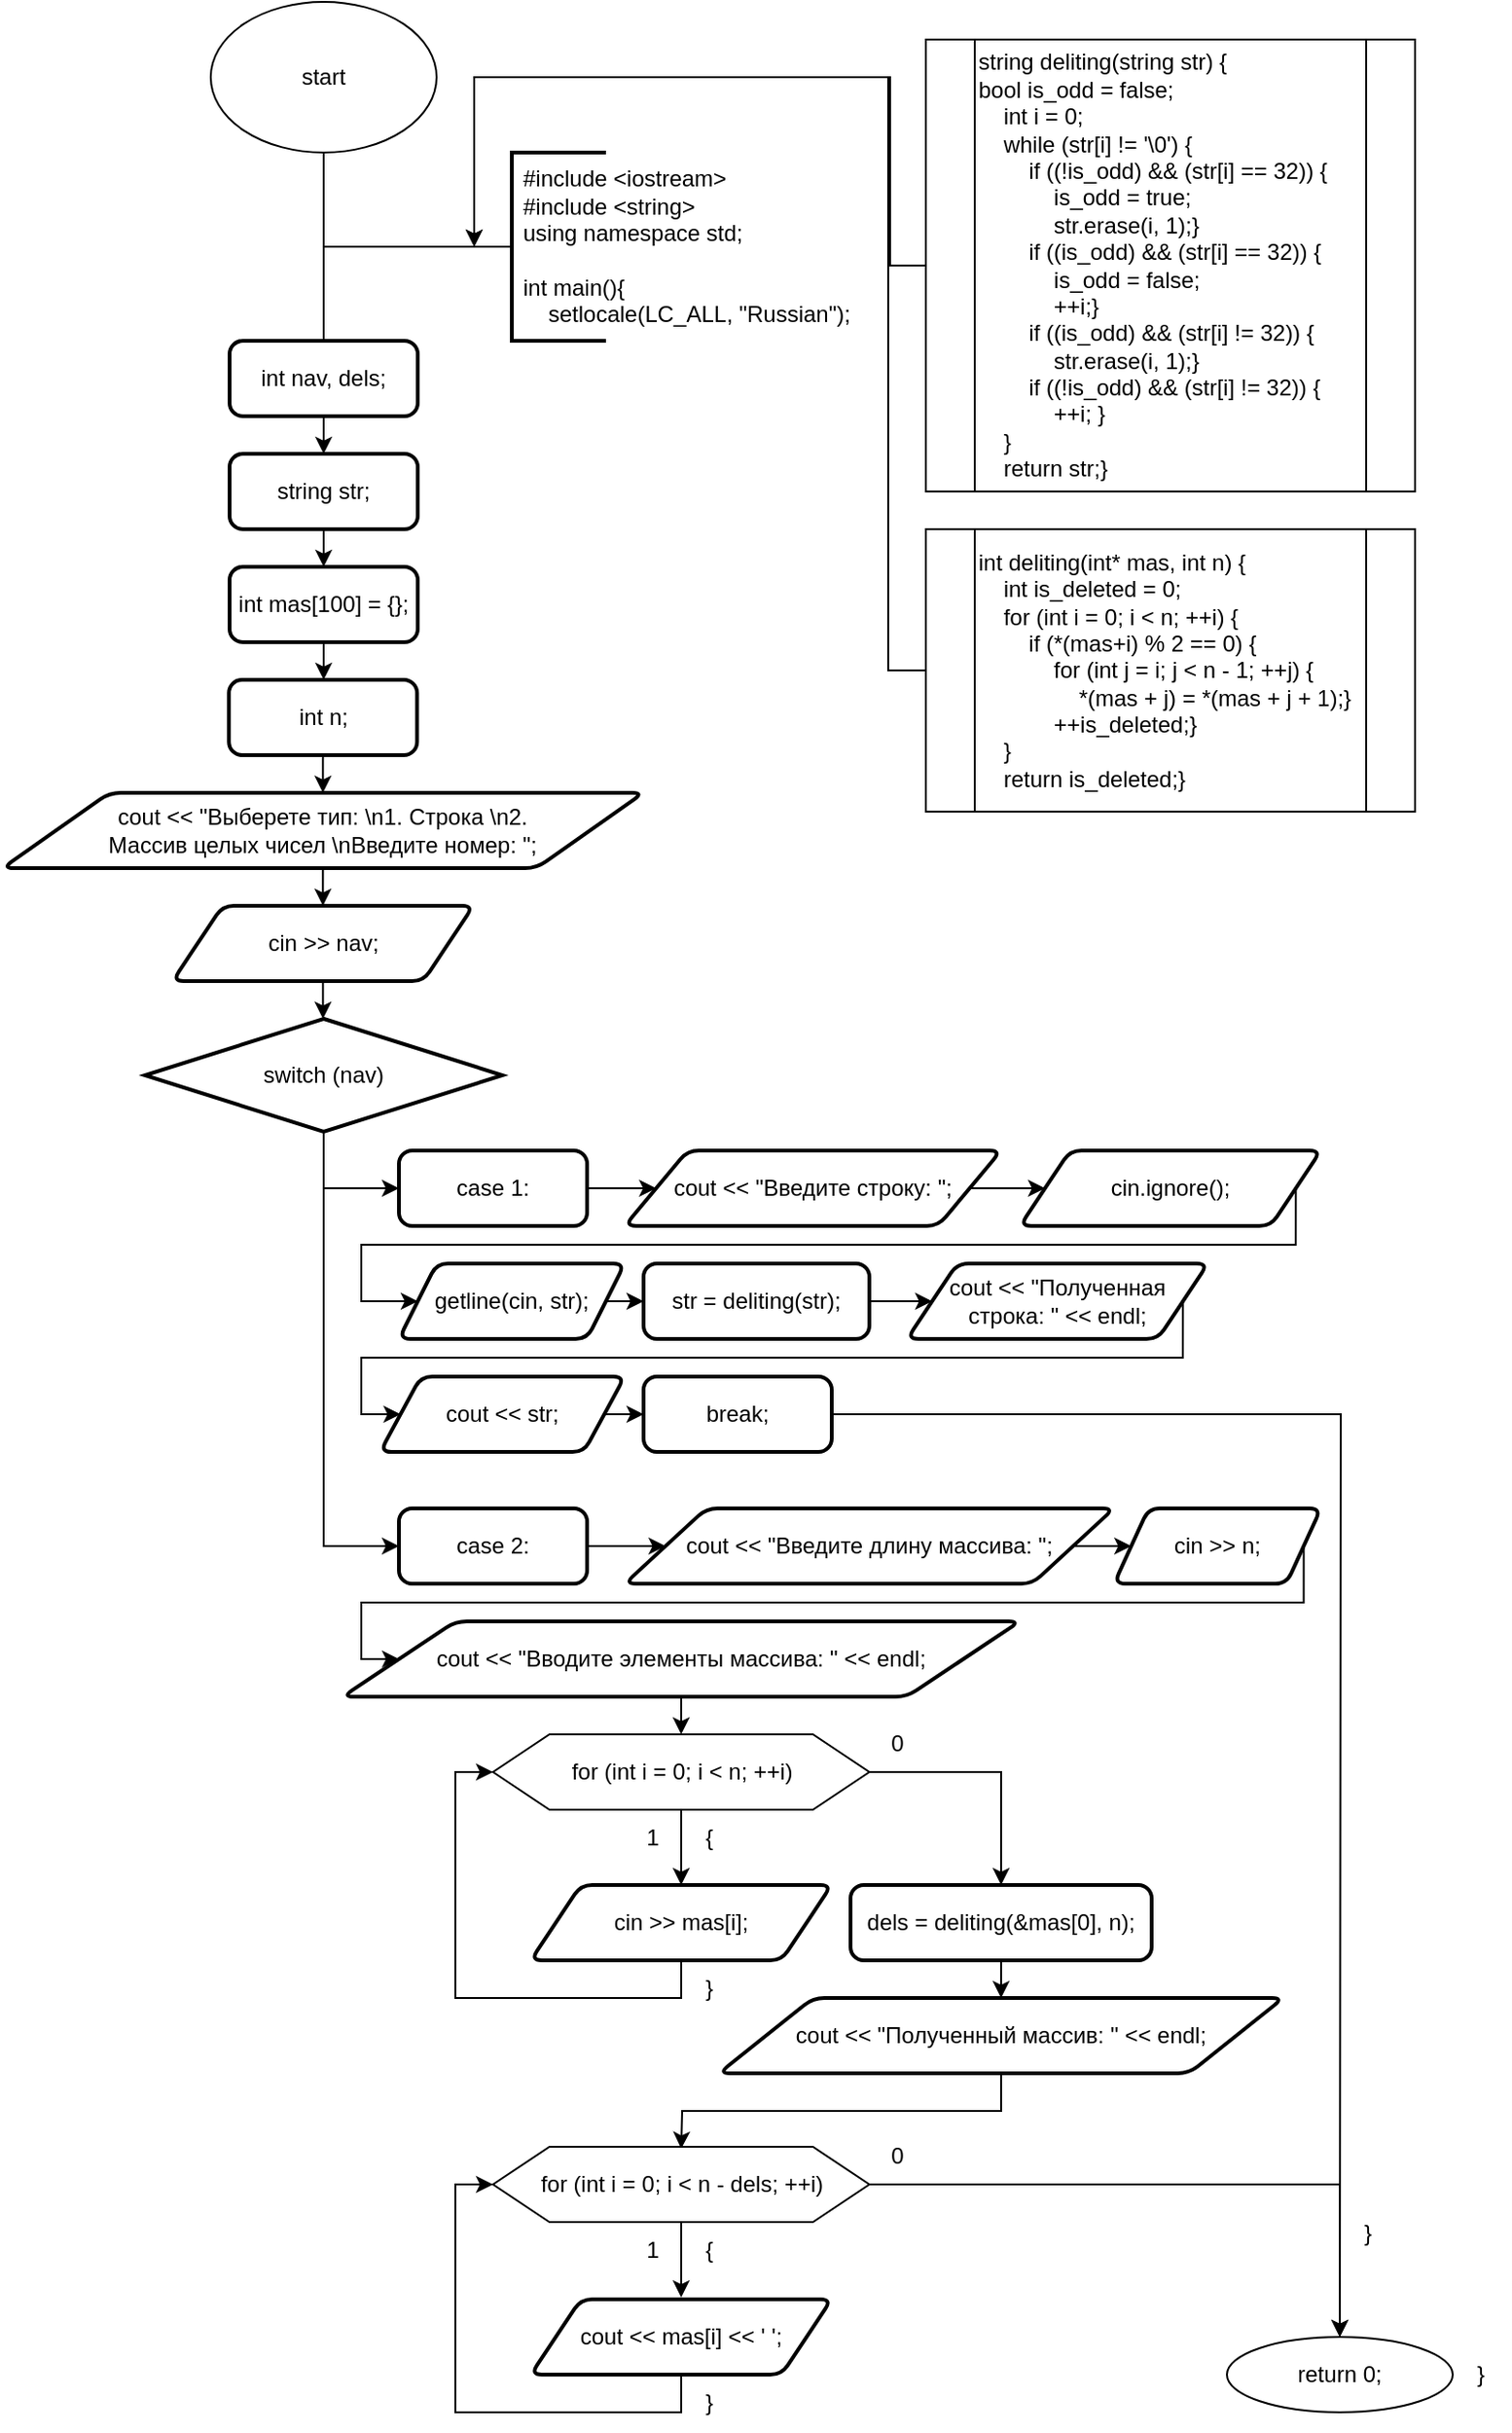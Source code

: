 <mxfile version="23.1.5" type="device">
  <diagram name="Страница — 1" id="JHmb0CTqWW7MlniGZOb9">
    <mxGraphModel dx="2034" dy="2366" grid="1" gridSize="10" guides="1" tooltips="1" connect="1" arrows="1" fold="1" page="1" pageScale="1" pageWidth="827" pageHeight="1169" math="0" shadow="0">
      <root>
        <mxCell id="0" />
        <mxCell id="1" parent="0" />
        <mxCell id="107UOuusVjt-KoP_TWyr-1" value="start" style="ellipse;whiteSpace=wrap;html=1;" vertex="1" parent="1">
          <mxGeometry x="220" y="40" width="120" height="80" as="geometry" />
        </mxCell>
        <mxCell id="107UOuusVjt-KoP_TWyr-2" value="" style="endArrow=classic;html=1;rounded=0;labelBackgroundColor=default;strokeColor=default;align=center;verticalAlign=middle;fontFamily=Helvetica;fontSize=11;fontColor=default;shape=connector;edgeStyle=orthogonalEdgeStyle;exitX=0.5;exitY=1;exitDx=0;exitDy=0;" edge="1" source="107UOuusVjt-KoP_TWyr-1" parent="1">
          <mxGeometry width="50" height="50" relative="1" as="geometry">
            <mxPoint x="330.29" y="210" as="sourcePoint" />
            <mxPoint x="280" y="240" as="targetPoint" />
          </mxGeometry>
        </mxCell>
        <mxCell id="107UOuusVjt-KoP_TWyr-3" style="edgeStyle=orthogonalEdgeStyle;rounded=0;orthogonalLoop=1;jettySize=auto;html=1;exitX=0;exitY=0.5;exitDx=0;exitDy=0;exitPerimeter=0;endArrow=none;endFill=0;strokeWidth=1;" edge="1" source="107UOuusVjt-KoP_TWyr-4" parent="1">
          <mxGeometry relative="1" as="geometry">
            <mxPoint x="280" y="170" as="targetPoint" />
            <mxPoint x="340" y="170" as="sourcePoint" />
          </mxGeometry>
        </mxCell>
        <mxCell id="107UOuusVjt-KoP_TWyr-4" value="" style="strokeWidth=2;html=1;shape=mxgraph.flowchart.annotation_1;align=left;pointerEvents=1;" vertex="1" parent="1">
          <mxGeometry x="380" y="120" width="50" height="100" as="geometry" />
        </mxCell>
        <mxCell id="107UOuusVjt-KoP_TWyr-5" value="&lt;div&gt;#include &amp;lt;iostream&amp;gt;&lt;/div&gt;&lt;div&gt;#include &amp;lt;string&amp;gt;&lt;/div&gt;using namespace std;&lt;br&gt;&lt;br&gt;int main(){&lt;br&gt;&lt;span style=&quot;&quot;&gt;&lt;span style=&quot;white-space: pre;&quot;&gt;&amp;nbsp;&amp;nbsp;&amp;nbsp;&amp;nbsp;&lt;/span&gt;&lt;/span&gt;setlocale(LC_ALL, &quot;Russian&quot;);" style="text;strokeColor=none;fillColor=none;align=left;verticalAlign=middle;spacingLeft=4;spacingRight=4;overflow=hidden;points=[[0,0.5],[1,0.5]];portConstraint=eastwest;rotatable=0;whiteSpace=wrap;html=1;" vertex="1" parent="1">
          <mxGeometry x="380" y="120" width="220" height="100" as="geometry" />
        </mxCell>
        <mxCell id="107UOuusVjt-KoP_TWyr-7" style="edgeStyle=orthogonalEdgeStyle;rounded=0;orthogonalLoop=1;jettySize=auto;html=1;exitX=0.5;exitY=1;exitDx=0;exitDy=0;" edge="1" parent="1" source="107UOuusVjt-KoP_TWyr-6" target="107UOuusVjt-KoP_TWyr-8">
          <mxGeometry relative="1" as="geometry">
            <mxPoint x="280" y="310" as="targetPoint" />
          </mxGeometry>
        </mxCell>
        <mxCell id="107UOuusVjt-KoP_TWyr-6" value="int nav, dels;" style="rounded=1;whiteSpace=wrap;html=1;absoluteArcSize=1;arcSize=14;strokeWidth=2;" vertex="1" parent="1">
          <mxGeometry x="230" y="220" width="100" height="40" as="geometry" />
        </mxCell>
        <mxCell id="107UOuusVjt-KoP_TWyr-9" style="edgeStyle=orthogonalEdgeStyle;rounded=0;orthogonalLoop=1;jettySize=auto;html=1;exitX=0.5;exitY=1;exitDx=0;exitDy=0;" edge="1" parent="1" source="107UOuusVjt-KoP_TWyr-8" target="107UOuusVjt-KoP_TWyr-10">
          <mxGeometry relative="1" as="geometry">
            <mxPoint x="280" y="380" as="targetPoint" />
          </mxGeometry>
        </mxCell>
        <mxCell id="107UOuusVjt-KoP_TWyr-8" value="string str;" style="rounded=1;whiteSpace=wrap;html=1;absoluteArcSize=1;arcSize=14;strokeWidth=2;" vertex="1" parent="1">
          <mxGeometry x="230" y="280" width="100" height="40" as="geometry" />
        </mxCell>
        <mxCell id="107UOuusVjt-KoP_TWyr-11" style="edgeStyle=orthogonalEdgeStyle;rounded=0;orthogonalLoop=1;jettySize=auto;html=1;exitX=0.5;exitY=1;exitDx=0;exitDy=0;" edge="1" parent="1" source="107UOuusVjt-KoP_TWyr-10" target="107UOuusVjt-KoP_TWyr-12">
          <mxGeometry relative="1" as="geometry">
            <mxPoint x="279.647" y="420.0" as="targetPoint" />
          </mxGeometry>
        </mxCell>
        <mxCell id="107UOuusVjt-KoP_TWyr-10" value="int mas[100] = {};" style="rounded=1;whiteSpace=wrap;html=1;absoluteArcSize=1;arcSize=14;strokeWidth=2;" vertex="1" parent="1">
          <mxGeometry x="230" y="340" width="100" height="40" as="geometry" />
        </mxCell>
        <mxCell id="107UOuusVjt-KoP_TWyr-13" style="edgeStyle=orthogonalEdgeStyle;rounded=0;orthogonalLoop=1;jettySize=auto;html=1;exitX=0.5;exitY=1;exitDx=0;exitDy=0;" edge="1" parent="1" source="107UOuusVjt-KoP_TWyr-12" target="107UOuusVjt-KoP_TWyr-14">
          <mxGeometry relative="1" as="geometry">
            <mxPoint x="279.647" y="480.0" as="targetPoint" />
          </mxGeometry>
        </mxCell>
        <mxCell id="107UOuusVjt-KoP_TWyr-12" value="int n;" style="rounded=1;whiteSpace=wrap;html=1;absoluteArcSize=1;arcSize=14;strokeWidth=2;" vertex="1" parent="1">
          <mxGeometry x="229.647" y="400.0" width="100" height="40" as="geometry" />
        </mxCell>
        <mxCell id="107UOuusVjt-KoP_TWyr-15" style="edgeStyle=orthogonalEdgeStyle;rounded=0;orthogonalLoop=1;jettySize=auto;html=1;exitX=0.5;exitY=1;exitDx=0;exitDy=0;" edge="1" parent="1" source="107UOuusVjt-KoP_TWyr-14" target="107UOuusVjt-KoP_TWyr-16">
          <mxGeometry relative="1" as="geometry">
            <mxPoint x="279.647" y="540.0" as="targetPoint" />
          </mxGeometry>
        </mxCell>
        <mxCell id="107UOuusVjt-KoP_TWyr-14" value="cout &amp;lt;&amp;lt; &quot;Выберете тип: \n1. Строка \n2. &lt;br&gt;Массив целых чисел \nВведите номер: &quot;;" style="shape=parallelogram;html=1;strokeWidth=2;perimeter=parallelogramPerimeter;whiteSpace=wrap;rounded=1;arcSize=12;size=0.167;" vertex="1" parent="1">
          <mxGeometry x="109.29" y="460" width="340.71" height="40" as="geometry" />
        </mxCell>
        <mxCell id="107UOuusVjt-KoP_TWyr-17" style="edgeStyle=orthogonalEdgeStyle;rounded=0;orthogonalLoop=1;jettySize=auto;html=1;exitX=0.5;exitY=1;exitDx=0;exitDy=0;" edge="1" parent="1" source="107UOuusVjt-KoP_TWyr-16">
          <mxGeometry relative="1" as="geometry">
            <mxPoint x="279.647" y="580.0" as="targetPoint" />
          </mxGeometry>
        </mxCell>
        <mxCell id="107UOuusVjt-KoP_TWyr-16" value="cin &gt;&gt; nav;" style="shape=parallelogram;html=1;strokeWidth=2;perimeter=parallelogramPerimeter;whiteSpace=wrap;rounded=1;arcSize=12;size=0.167;" vertex="1" parent="1">
          <mxGeometry x="199.647" y="520.0" width="160" height="40" as="geometry" />
        </mxCell>
        <mxCell id="107UOuusVjt-KoP_TWyr-18" style="edgeStyle=orthogonalEdgeStyle;rounded=0;orthogonalLoop=1;jettySize=auto;html=1;exitX=0.5;exitY=1;exitDx=0;exitDy=0;exitPerimeter=0;entryX=0;entryY=0.5;entryDx=0;entryDy=0;" edge="1" source="107UOuusVjt-KoP_TWyr-19" target="107UOuusVjt-KoP_TWyr-21" parent="1">
          <mxGeometry relative="1" as="geometry">
            <mxPoint x="280.476" y="790.0" as="targetPoint" />
          </mxGeometry>
        </mxCell>
        <mxCell id="107UOuusVjt-KoP_TWyr-37" style="edgeStyle=orthogonalEdgeStyle;rounded=0;orthogonalLoop=1;jettySize=auto;html=1;exitX=0.5;exitY=1;exitDx=0;exitDy=0;exitPerimeter=0;entryX=0;entryY=0.5;entryDx=0;entryDy=0;" edge="1" parent="1" source="107UOuusVjt-KoP_TWyr-19" target="107UOuusVjt-KoP_TWyr-36">
          <mxGeometry relative="1" as="geometry" />
        </mxCell>
        <mxCell id="107UOuusVjt-KoP_TWyr-19" value="switch (nav)" style="strokeWidth=2;html=1;shape=mxgraph.flowchart.decision;whiteSpace=wrap;" vertex="1" parent="1">
          <mxGeometry x="185" y="580.0" width="190" height="60" as="geometry" />
        </mxCell>
        <mxCell id="107UOuusVjt-KoP_TWyr-20" style="edgeStyle=orthogonalEdgeStyle;rounded=0;orthogonalLoop=1;jettySize=auto;html=1;exitX=1;exitY=0.5;exitDx=0;exitDy=0;entryX=0;entryY=0.5;entryDx=0;entryDy=0;" edge="1" source="107UOuusVjt-KoP_TWyr-21" parent="1" target="107UOuusVjt-KoP_TWyr-22">
          <mxGeometry relative="1" as="geometry">
            <mxPoint x="450" y="670.0" as="targetPoint" />
          </mxGeometry>
        </mxCell>
        <mxCell id="107UOuusVjt-KoP_TWyr-21" value="case 1:" style="rounded=1;whiteSpace=wrap;html=1;absoluteArcSize=1;arcSize=14;strokeWidth=2;" vertex="1" parent="1">
          <mxGeometry x="320" y="650.0" width="100" height="40" as="geometry" />
        </mxCell>
        <mxCell id="107UOuusVjt-KoP_TWyr-23" style="edgeStyle=orthogonalEdgeStyle;rounded=0;orthogonalLoop=1;jettySize=auto;html=1;exitX=1;exitY=0.5;exitDx=0;exitDy=0;" edge="1" parent="1" source="107UOuusVjt-KoP_TWyr-22" target="107UOuusVjt-KoP_TWyr-24">
          <mxGeometry relative="1" as="geometry">
            <mxPoint x="660" y="670" as="targetPoint" />
          </mxGeometry>
        </mxCell>
        <mxCell id="107UOuusVjt-KoP_TWyr-22" value="cout &lt;&lt; &quot;Введите строку: &quot;;" style="shape=parallelogram;html=1;strokeWidth=2;perimeter=parallelogramPerimeter;whiteSpace=wrap;rounded=1;arcSize=12;size=0.167;" vertex="1" parent="1">
          <mxGeometry x="440" y="650" width="200" height="40" as="geometry" />
        </mxCell>
        <mxCell id="107UOuusVjt-KoP_TWyr-25" style="edgeStyle=orthogonalEdgeStyle;rounded=0;orthogonalLoop=1;jettySize=auto;html=1;exitX=1;exitY=0.5;exitDx=0;exitDy=0;" edge="1" parent="1" source="107UOuusVjt-KoP_TWyr-24" target="107UOuusVjt-KoP_TWyr-26">
          <mxGeometry relative="1" as="geometry">
            <mxPoint x="320" y="730" as="targetPoint" />
            <Array as="points">
              <mxPoint x="797" y="700" />
              <mxPoint x="300" y="700" />
              <mxPoint x="300" y="730" />
            </Array>
          </mxGeometry>
        </mxCell>
        <mxCell id="107UOuusVjt-KoP_TWyr-24" value="cin.ignore();" style="shape=parallelogram;html=1;strokeWidth=2;perimeter=parallelogramPerimeter;whiteSpace=wrap;rounded=1;arcSize=12;size=0.167;" vertex="1" parent="1">
          <mxGeometry x="650" y="650" width="160" height="40" as="geometry" />
        </mxCell>
        <mxCell id="107UOuusVjt-KoP_TWyr-27" style="edgeStyle=orthogonalEdgeStyle;rounded=0;orthogonalLoop=1;jettySize=auto;html=1;exitX=1;exitY=0.5;exitDx=0;exitDy=0;" edge="1" parent="1" source="107UOuusVjt-KoP_TWyr-26" target="107UOuusVjt-KoP_TWyr-28">
          <mxGeometry relative="1" as="geometry">
            <mxPoint x="460" y="730" as="targetPoint" />
          </mxGeometry>
        </mxCell>
        <mxCell id="107UOuusVjt-KoP_TWyr-26" value="getline(cin, str);" style="shape=parallelogram;html=1;strokeWidth=2;perimeter=parallelogramPerimeter;whiteSpace=wrap;rounded=1;arcSize=12;size=0.167;" vertex="1" parent="1">
          <mxGeometry x="320" y="710" width="120" height="40" as="geometry" />
        </mxCell>
        <mxCell id="107UOuusVjt-KoP_TWyr-29" style="edgeStyle=orthogonalEdgeStyle;rounded=0;orthogonalLoop=1;jettySize=auto;html=1;exitX=1;exitY=0.5;exitDx=0;exitDy=0;" edge="1" parent="1" source="107UOuusVjt-KoP_TWyr-28" target="107UOuusVjt-KoP_TWyr-30">
          <mxGeometry relative="1" as="geometry">
            <mxPoint x="590" y="730" as="targetPoint" />
          </mxGeometry>
        </mxCell>
        <mxCell id="107UOuusVjt-KoP_TWyr-28" value="str = deliting(str);" style="rounded=1;whiteSpace=wrap;html=1;absoluteArcSize=1;arcSize=14;strokeWidth=2;" vertex="1" parent="1">
          <mxGeometry x="450" y="710" width="120" height="40" as="geometry" />
        </mxCell>
        <mxCell id="107UOuusVjt-KoP_TWyr-31" style="edgeStyle=orthogonalEdgeStyle;rounded=0;orthogonalLoop=1;jettySize=auto;html=1;exitX=1;exitY=0.5;exitDx=0;exitDy=0;" edge="1" parent="1" source="107UOuusVjt-KoP_TWyr-30" target="107UOuusVjt-KoP_TWyr-32">
          <mxGeometry relative="1" as="geometry">
            <mxPoint x="320" y="780" as="targetPoint" />
            <Array as="points">
              <mxPoint x="737" y="760" />
              <mxPoint x="300" y="760" />
              <mxPoint x="300" y="790" />
            </Array>
          </mxGeometry>
        </mxCell>
        <mxCell id="107UOuusVjt-KoP_TWyr-30" value="cout &lt;&lt; &quot;Полученная строка: &quot; &lt;&lt; endl;" style="shape=parallelogram;html=1;strokeWidth=2;perimeter=parallelogramPerimeter;whiteSpace=wrap;rounded=1;arcSize=12;size=0.167;" vertex="1" parent="1">
          <mxGeometry x="590" y="710" width="160" height="40" as="geometry" />
        </mxCell>
        <mxCell id="107UOuusVjt-KoP_TWyr-33" style="edgeStyle=orthogonalEdgeStyle;rounded=0;orthogonalLoop=1;jettySize=auto;html=1;exitX=1;exitY=0.5;exitDx=0;exitDy=0;" edge="1" parent="1" source="107UOuusVjt-KoP_TWyr-32" target="107UOuusVjt-KoP_TWyr-34">
          <mxGeometry relative="1" as="geometry">
            <mxPoint x="460" y="790" as="targetPoint" />
          </mxGeometry>
        </mxCell>
        <mxCell id="107UOuusVjt-KoP_TWyr-32" value="cout &lt;&lt; str;" style="shape=parallelogram;html=1;strokeWidth=2;perimeter=parallelogramPerimeter;whiteSpace=wrap;rounded=1;arcSize=12;size=0.167;" vertex="1" parent="1">
          <mxGeometry x="310" y="770" width="130" height="40" as="geometry" />
        </mxCell>
        <mxCell id="107UOuusVjt-KoP_TWyr-35" style="edgeStyle=orthogonalEdgeStyle;rounded=0;orthogonalLoop=1;jettySize=auto;html=1;exitX=1;exitY=0.5;exitDx=0;exitDy=0;" edge="1" parent="1" source="107UOuusVjt-KoP_TWyr-34">
          <mxGeometry relative="1" as="geometry">
            <mxPoint x="820" y="1280" as="targetPoint" />
          </mxGeometry>
        </mxCell>
        <mxCell id="107UOuusVjt-KoP_TWyr-34" value="break;" style="rounded=1;whiteSpace=wrap;html=1;absoluteArcSize=1;arcSize=14;strokeWidth=2;" vertex="1" parent="1">
          <mxGeometry x="450" y="770" width="100" height="40" as="geometry" />
        </mxCell>
        <mxCell id="107UOuusVjt-KoP_TWyr-38" style="edgeStyle=orthogonalEdgeStyle;rounded=0;orthogonalLoop=1;jettySize=auto;html=1;exitX=1;exitY=0.5;exitDx=0;exitDy=0;entryX=0;entryY=0.5;entryDx=0;entryDy=0;" edge="1" parent="1" source="107UOuusVjt-KoP_TWyr-36" target="107UOuusVjt-KoP_TWyr-39">
          <mxGeometry relative="1" as="geometry">
            <mxPoint x="440" y="860.118" as="targetPoint" />
          </mxGeometry>
        </mxCell>
        <mxCell id="107UOuusVjt-KoP_TWyr-36" value="case 2:" style="rounded=1;whiteSpace=wrap;html=1;absoluteArcSize=1;arcSize=14;strokeWidth=2;" vertex="1" parent="1">
          <mxGeometry x="320" y="840.0" width="100" height="40" as="geometry" />
        </mxCell>
        <mxCell id="107UOuusVjt-KoP_TWyr-41" style="edgeStyle=orthogonalEdgeStyle;rounded=0;orthogonalLoop=1;jettySize=auto;html=1;exitX=1;exitY=0.5;exitDx=0;exitDy=0;entryX=0;entryY=0.5;entryDx=0;entryDy=0;" edge="1" parent="1" source="107UOuusVjt-KoP_TWyr-39" target="107UOuusVjt-KoP_TWyr-40">
          <mxGeometry relative="1" as="geometry" />
        </mxCell>
        <mxCell id="107UOuusVjt-KoP_TWyr-39" value="cout &lt;&lt; &quot;Введите длину массива: &quot;;" style="shape=parallelogram;html=1;strokeWidth=2;perimeter=parallelogramPerimeter;whiteSpace=wrap;rounded=1;arcSize=12;size=0.167;" vertex="1" parent="1">
          <mxGeometry x="440" y="840" width="260" height="40" as="geometry" />
        </mxCell>
        <mxCell id="107UOuusVjt-KoP_TWyr-42" style="edgeStyle=orthogonalEdgeStyle;rounded=0;orthogonalLoop=1;jettySize=auto;html=1;exitX=1;exitY=0.5;exitDx=0;exitDy=0;entryX=0;entryY=0.5;entryDx=0;entryDy=0;" edge="1" parent="1" source="107UOuusVjt-KoP_TWyr-40" target="107UOuusVjt-KoP_TWyr-43">
          <mxGeometry relative="1" as="geometry">
            <mxPoint x="320" y="920" as="targetPoint" />
            <Array as="points">
              <mxPoint x="801" y="890" />
              <mxPoint x="300" y="890" />
              <mxPoint x="300" y="920" />
            </Array>
          </mxGeometry>
        </mxCell>
        <mxCell id="107UOuusVjt-KoP_TWyr-40" value="cin &amp;gt;&amp;gt; n;" style="shape=parallelogram;html=1;strokeWidth=2;perimeter=parallelogramPerimeter;whiteSpace=wrap;rounded=1;arcSize=12;size=0.167;" vertex="1" parent="1">
          <mxGeometry x="700" y="840" width="110" height="40" as="geometry" />
        </mxCell>
        <mxCell id="107UOuusVjt-KoP_TWyr-48" style="edgeStyle=orthogonalEdgeStyle;rounded=0;orthogonalLoop=1;jettySize=auto;html=1;exitX=0.5;exitY=1;exitDx=0;exitDy=0;" edge="1" parent="1" source="107UOuusVjt-KoP_TWyr-43">
          <mxGeometry relative="1" as="geometry">
            <mxPoint x="470" y="960" as="targetPoint" />
          </mxGeometry>
        </mxCell>
        <mxCell id="107UOuusVjt-KoP_TWyr-43" value="cout &lt;&lt; &quot;Вводите элементы массива: &quot; &lt;&lt; endl;" style="shape=parallelogram;html=1;strokeWidth=2;perimeter=parallelogramPerimeter;whiteSpace=wrap;rounded=1;arcSize=12;size=0.167;" vertex="1" parent="1">
          <mxGeometry x="290" y="900" width="360" height="40" as="geometry" />
        </mxCell>
        <mxCell id="107UOuusVjt-KoP_TWyr-49" style="edgeStyle=orthogonalEdgeStyle;rounded=0;orthogonalLoop=1;jettySize=auto;html=1;exitX=0.5;exitY=1;exitDx=0;exitDy=0;" edge="1" source="107UOuusVjt-KoP_TWyr-51" parent="1">
          <mxGeometry relative="1" as="geometry">
            <mxPoint x="470" y="1040" as="targetPoint" />
          </mxGeometry>
        </mxCell>
        <mxCell id="107UOuusVjt-KoP_TWyr-50" style="edgeStyle=orthogonalEdgeStyle;rounded=0;orthogonalLoop=1;jettySize=auto;html=1;exitX=1;exitY=0.5;exitDx=0;exitDy=0;" edge="1" source="107UOuusVjt-KoP_TWyr-51" parent="1" target="107UOuusVjt-KoP_TWyr-58">
          <mxGeometry relative="1" as="geometry">
            <mxPoint x="640" y="1010" as="targetPoint" />
            <Array as="points">
              <mxPoint x="640" y="980" />
            </Array>
          </mxGeometry>
        </mxCell>
        <mxCell id="107UOuusVjt-KoP_TWyr-51" value="for (int i = 0; i &amp;lt; n; ++i)" style="verticalLabelPosition=middle;verticalAlign=middle;html=1;shape=hexagon;perimeter=hexagonPerimeter2;arcSize=6;size=0.15;labelPosition=center;align=center;" vertex="1" parent="1">
          <mxGeometry x="370" y="960" width="200" height="40" as="geometry" />
        </mxCell>
        <mxCell id="107UOuusVjt-KoP_TWyr-52" value="1" style="text;html=1;strokeColor=none;fillColor=none;align=center;verticalAlign=middle;whiteSpace=wrap;rounded=0;" vertex="1" parent="1">
          <mxGeometry x="440" y="1000" width="30" height="30" as="geometry" />
        </mxCell>
        <mxCell id="107UOuusVjt-KoP_TWyr-53" value="{" style="text;html=1;strokeColor=none;fillColor=none;align=center;verticalAlign=middle;whiteSpace=wrap;rounded=0;" vertex="1" parent="1">
          <mxGeometry x="470" y="1000" width="30" height="30" as="geometry" />
        </mxCell>
        <mxCell id="107UOuusVjt-KoP_TWyr-54" value="0" style="text;html=1;strokeColor=none;fillColor=none;align=center;verticalAlign=middle;whiteSpace=wrap;rounded=0;" vertex="1" parent="1">
          <mxGeometry x="570" y="950" width="30" height="30" as="geometry" />
        </mxCell>
        <mxCell id="107UOuusVjt-KoP_TWyr-57" style="edgeStyle=orthogonalEdgeStyle;rounded=0;orthogonalLoop=1;jettySize=auto;html=1;exitX=0.5;exitY=1;exitDx=0;exitDy=0;entryX=0;entryY=0.5;entryDx=0;entryDy=0;" edge="1" parent="1" source="107UOuusVjt-KoP_TWyr-56" target="107UOuusVjt-KoP_TWyr-51">
          <mxGeometry relative="1" as="geometry" />
        </mxCell>
        <mxCell id="107UOuusVjt-KoP_TWyr-56" value="cin &gt;&gt; mas[i];" style="shape=parallelogram;html=1;strokeWidth=2;perimeter=parallelogramPerimeter;whiteSpace=wrap;rounded=1;arcSize=12;size=0.167;" vertex="1" parent="1">
          <mxGeometry x="390" y="1040" width="160" height="40" as="geometry" />
        </mxCell>
        <mxCell id="107UOuusVjt-KoP_TWyr-59" style="edgeStyle=orthogonalEdgeStyle;rounded=0;orthogonalLoop=1;jettySize=auto;html=1;exitX=0.5;exitY=1;exitDx=0;exitDy=0;" edge="1" parent="1" source="107UOuusVjt-KoP_TWyr-58" target="107UOuusVjt-KoP_TWyr-60">
          <mxGeometry relative="1" as="geometry">
            <mxPoint x="640" y="1120" as="targetPoint" />
          </mxGeometry>
        </mxCell>
        <mxCell id="107UOuusVjt-KoP_TWyr-58" value="dels = deliting(&amp;mas[0], n);" style="rounded=1;whiteSpace=wrap;html=1;absoluteArcSize=1;arcSize=14;strokeWidth=2;" vertex="1" parent="1">
          <mxGeometry x="560" y="1040" width="160" height="40" as="geometry" />
        </mxCell>
        <mxCell id="107UOuusVjt-KoP_TWyr-61" style="edgeStyle=orthogonalEdgeStyle;rounded=0;orthogonalLoop=1;jettySize=auto;html=1;exitX=0.5;exitY=1;exitDx=0;exitDy=0;" edge="1" parent="1" source="107UOuusVjt-KoP_TWyr-60">
          <mxGeometry relative="1" as="geometry">
            <mxPoint x="470" y="1180" as="targetPoint" />
          </mxGeometry>
        </mxCell>
        <mxCell id="107UOuusVjt-KoP_TWyr-60" value="cout &lt;&lt; &quot;Полученный массив: &quot; &lt;&lt; endl;" style="shape=parallelogram;html=1;strokeWidth=2;perimeter=parallelogramPerimeter;whiteSpace=wrap;rounded=1;arcSize=12;size=0.167;" vertex="1" parent="1">
          <mxGeometry x="490" y="1100" width="300" height="40" as="geometry" />
        </mxCell>
        <mxCell id="107UOuusVjt-KoP_TWyr-62" style="edgeStyle=orthogonalEdgeStyle;rounded=0;orthogonalLoop=1;jettySize=auto;html=1;exitX=0.5;exitY=1;exitDx=0;exitDy=0;" edge="1" source="107UOuusVjt-KoP_TWyr-64" parent="1">
          <mxGeometry relative="1" as="geometry">
            <mxPoint x="470" y="1259" as="targetPoint" />
          </mxGeometry>
        </mxCell>
        <mxCell id="107UOuusVjt-KoP_TWyr-63" style="edgeStyle=orthogonalEdgeStyle;rounded=0;orthogonalLoop=1;jettySize=auto;html=1;exitX=1;exitY=0.5;exitDx=0;exitDy=0;" edge="1" source="107UOuusVjt-KoP_TWyr-64" parent="1">
          <mxGeometry relative="1" as="geometry">
            <mxPoint x="820" y="1280" as="targetPoint" />
            <Array as="points">
              <mxPoint x="820" y="1199" />
            </Array>
          </mxGeometry>
        </mxCell>
        <mxCell id="107UOuusVjt-KoP_TWyr-64" value="for (int i = 0; i &amp;lt; n - dels; ++i)" style="verticalLabelPosition=middle;verticalAlign=middle;html=1;shape=hexagon;perimeter=hexagonPerimeter2;arcSize=6;size=0.15;labelPosition=center;align=center;" vertex="1" parent="1">
          <mxGeometry x="370" y="1179" width="200" height="40" as="geometry" />
        </mxCell>
        <mxCell id="107UOuusVjt-KoP_TWyr-65" value="1" style="text;html=1;strokeColor=none;fillColor=none;align=center;verticalAlign=middle;whiteSpace=wrap;rounded=0;" vertex="1" parent="1">
          <mxGeometry x="440" y="1219" width="30" height="30" as="geometry" />
        </mxCell>
        <mxCell id="107UOuusVjt-KoP_TWyr-66" value="{" style="text;html=1;strokeColor=none;fillColor=none;align=center;verticalAlign=middle;whiteSpace=wrap;rounded=0;" vertex="1" parent="1">
          <mxGeometry x="470" y="1219" width="30" height="30" as="geometry" />
        </mxCell>
        <mxCell id="107UOuusVjt-KoP_TWyr-67" value="0" style="text;html=1;strokeColor=none;fillColor=none;align=center;verticalAlign=middle;whiteSpace=wrap;rounded=0;" vertex="1" parent="1">
          <mxGeometry x="570" y="1169" width="30" height="30" as="geometry" />
        </mxCell>
        <mxCell id="107UOuusVjt-KoP_TWyr-69" style="edgeStyle=orthogonalEdgeStyle;rounded=0;orthogonalLoop=1;jettySize=auto;html=1;exitX=0.5;exitY=1;exitDx=0;exitDy=0;entryX=0;entryY=0.5;entryDx=0;entryDy=0;" edge="1" parent="1" source="107UOuusVjt-KoP_TWyr-68" target="107UOuusVjt-KoP_TWyr-64">
          <mxGeometry relative="1" as="geometry" />
        </mxCell>
        <mxCell id="107UOuusVjt-KoP_TWyr-68" value="cout &amp;lt;&amp;lt; mas[i] &amp;lt;&amp;lt; &#39; &#39;;" style="shape=parallelogram;html=1;strokeWidth=2;perimeter=parallelogramPerimeter;whiteSpace=wrap;rounded=1;arcSize=12;size=0.167;" vertex="1" parent="1">
          <mxGeometry x="390" y="1260" width="160" height="40" as="geometry" />
        </mxCell>
        <mxCell id="107UOuusVjt-KoP_TWyr-70" value="return 0;" style="ellipse;whiteSpace=wrap;html=1;" vertex="1" parent="1">
          <mxGeometry x="760" y="1280" width="120" height="40" as="geometry" />
        </mxCell>
        <mxCell id="107UOuusVjt-KoP_TWyr-72" value="}" style="text;html=1;strokeColor=none;fillColor=none;align=center;verticalAlign=middle;whiteSpace=wrap;rounded=0;" vertex="1" parent="1">
          <mxGeometry x="880" y="1285" width="30" height="30" as="geometry" />
        </mxCell>
        <mxCell id="107UOuusVjt-KoP_TWyr-73" value="}" style="text;html=1;strokeColor=none;fillColor=none;align=center;verticalAlign=middle;whiteSpace=wrap;rounded=0;" vertex="1" parent="1">
          <mxGeometry x="470" y="1300" width="30" height="30" as="geometry" />
        </mxCell>
        <mxCell id="107UOuusVjt-KoP_TWyr-74" value="}" style="text;html=1;strokeColor=none;fillColor=none;align=center;verticalAlign=middle;whiteSpace=wrap;rounded=0;" vertex="1" parent="1">
          <mxGeometry x="470" y="1080" width="30" height="30" as="geometry" />
        </mxCell>
        <mxCell id="107UOuusVjt-KoP_TWyr-75" value="}" style="text;html=1;strokeColor=none;fillColor=none;align=center;verticalAlign=middle;whiteSpace=wrap;rounded=0;" vertex="1" parent="1">
          <mxGeometry x="820" y="1210" width="30" height="30" as="geometry" />
        </mxCell>
        <mxCell id="107UOuusVjt-KoP_TWyr-76" value="&lt;div&gt;string deliting(string str) {&lt;/div&gt;&lt;div&gt;bool is_odd = false;&lt;span style=&quot;&quot;&gt;&lt;/span&gt;&lt;/div&gt;&lt;div&gt;&lt;span style=&quot;&quot;&gt;&lt;span style=&quot;&quot;&gt;&lt;span style=&quot;white-space: pre;&quot;&gt;&amp;nbsp;&amp;nbsp;&amp;nbsp;&amp;nbsp;&lt;/span&gt;&lt;/span&gt;int i = 0;&lt;/span&gt;&lt;/div&gt;&lt;div&gt;&lt;span style=&quot;&quot;&gt;&lt;span style=&quot;&quot;&gt;&lt;span style=&quot;white-space: pre;&quot;&gt;&amp;nbsp;&amp;nbsp;&amp;nbsp;&amp;nbsp;&lt;/span&gt;&lt;/span&gt;while (str[i] != &#39;\0&#39;) {&lt;/span&gt;&lt;/div&gt;&lt;div&gt;&lt;span style=&quot;&quot;&gt;&lt;span style=&quot;&quot;&gt;&lt;span style=&quot;white-space: pre;&quot;&gt;&amp;nbsp;&amp;nbsp;&amp;nbsp;&amp;nbsp;&lt;/span&gt;&lt;span style=&quot;white-space: pre;&quot;&gt;&amp;nbsp;&amp;nbsp;&amp;nbsp;&amp;nbsp;&lt;/span&gt;&lt;/span&gt;if ((!is_odd) &amp;amp;&amp;amp; (str[i] == 32)) {&lt;/span&gt;&lt;/div&gt;&lt;div&gt;&lt;span style=&quot;&quot;&gt;&lt;span style=&quot;&quot;&gt;&lt;span style=&quot;white-space: pre;&quot;&gt;&amp;nbsp;&amp;nbsp;&amp;nbsp;&amp;nbsp;&lt;/span&gt;&lt;span style=&quot;white-space: pre;&quot;&gt;&amp;nbsp;&amp;nbsp;&amp;nbsp;&amp;nbsp;&lt;/span&gt;&lt;span style=&quot;white-space: pre;&quot;&gt;&amp;nbsp;&amp;nbsp;&amp;nbsp;&amp;nbsp;&lt;/span&gt;&lt;/span&gt;is_odd = true;&lt;/span&gt;&lt;/div&gt;&lt;div&gt;&lt;span style=&quot;&quot;&gt;&lt;span style=&quot;&quot;&gt;&lt;span style=&quot;white-space: pre;&quot;&gt;&amp;nbsp;&amp;nbsp;&amp;nbsp;&amp;nbsp;&lt;/span&gt;&lt;span style=&quot;white-space: pre;&quot;&gt;&amp;nbsp;&amp;nbsp;&amp;nbsp;&amp;nbsp;&lt;/span&gt;&lt;span style=&quot;white-space: pre;&quot;&gt;&amp;nbsp;&amp;nbsp;&amp;nbsp;&amp;nbsp;&lt;/span&gt;&lt;/span&gt;str.erase(i, 1);&lt;/span&gt;&lt;span style=&quot;background-color: initial;&quot;&gt;}&lt;/span&gt;&lt;/div&gt;&lt;div&gt;&lt;span style=&quot;&quot;&gt;&lt;span style=&quot;&quot;&gt;&lt;span style=&quot;white-space: pre;&quot;&gt;&amp;nbsp;&amp;nbsp;&amp;nbsp;&amp;nbsp;&lt;/span&gt;&lt;span style=&quot;white-space: pre;&quot;&gt;&amp;nbsp;&amp;nbsp;&amp;nbsp;&amp;nbsp;&lt;/span&gt;&lt;/span&gt;if ((is_odd) &amp;amp;&amp;amp; (str[i] == 32)) {&lt;/span&gt;&lt;/div&gt;&lt;div&gt;&lt;span style=&quot;&quot;&gt;&lt;span style=&quot;&quot;&gt;&lt;span style=&quot;white-space: pre;&quot;&gt;&amp;nbsp;&amp;nbsp;&amp;nbsp;&amp;nbsp;&lt;/span&gt;&lt;span style=&quot;white-space: pre;&quot;&gt;&amp;nbsp;&amp;nbsp;&amp;nbsp;&amp;nbsp;&lt;/span&gt;&lt;span style=&quot;white-space: pre;&quot;&gt;&amp;nbsp;&amp;nbsp;&amp;nbsp;&amp;nbsp;&lt;/span&gt;&lt;/span&gt;is_odd = false;&lt;/span&gt;&lt;/div&gt;&lt;div&gt;&lt;span style=&quot;&quot;&gt;&lt;span style=&quot;&quot;&gt;&lt;span style=&quot;white-space: pre;&quot;&gt;&amp;nbsp;&amp;nbsp;&amp;nbsp;&amp;nbsp;&lt;/span&gt;&lt;span style=&quot;white-space: pre;&quot;&gt;&amp;nbsp;&amp;nbsp;&amp;nbsp;&amp;nbsp;&lt;/span&gt;&lt;span style=&quot;white-space: pre;&quot;&gt;&amp;nbsp;&amp;nbsp;&amp;nbsp;&amp;nbsp;&lt;/span&gt;&lt;/span&gt;++i;&lt;/span&gt;&lt;span style=&quot;background-color: initial;&quot;&gt;}&lt;/span&gt;&lt;/div&gt;&lt;div&gt;&lt;span style=&quot;&quot;&gt;&lt;span style=&quot;&quot;&gt;&lt;span style=&quot;white-space: pre;&quot;&gt;&amp;nbsp;&amp;nbsp;&amp;nbsp;&amp;nbsp;&lt;/span&gt;&lt;span style=&quot;white-space: pre;&quot;&gt;&amp;nbsp;&amp;nbsp;&amp;nbsp;&amp;nbsp;&lt;/span&gt;&lt;/span&gt;if ((is_odd) &amp;amp;&amp;amp; (str[i] != 32)) {&lt;/span&gt;&lt;/div&gt;&lt;div&gt;&lt;span style=&quot;&quot;&gt;&lt;span style=&quot;&quot;&gt;&lt;span style=&quot;white-space: pre;&quot;&gt;&amp;nbsp;&amp;nbsp;&amp;nbsp;&amp;nbsp;&lt;/span&gt;&lt;span style=&quot;white-space: pre;&quot;&gt;&amp;nbsp;&amp;nbsp;&amp;nbsp;&amp;nbsp;&lt;/span&gt;&lt;span style=&quot;white-space: pre;&quot;&gt;&amp;nbsp;&amp;nbsp;&amp;nbsp;&amp;nbsp;&lt;/span&gt;&lt;/span&gt;str.erase(i, 1);&lt;/span&gt;&lt;span style=&quot;background-color: initial;&quot;&gt;}&lt;/span&gt;&lt;/div&gt;&lt;div&gt;&lt;span style=&quot;&quot;&gt;&lt;span style=&quot;&quot;&gt;&lt;span style=&quot;white-space: pre;&quot;&gt;&amp;nbsp;&amp;nbsp;&amp;nbsp;&amp;nbsp;&lt;/span&gt;&lt;span style=&quot;white-space: pre;&quot;&gt;&amp;nbsp;&amp;nbsp;&amp;nbsp;&amp;nbsp;&lt;/span&gt;&lt;/span&gt;if ((!is_odd) &amp;amp;&amp;amp; (str[i] != 32)) {&lt;/span&gt;&lt;/div&gt;&lt;div&gt;&lt;span style=&quot;&quot;&gt;&lt;span style=&quot;&quot;&gt;&lt;span style=&quot;white-space: pre;&quot;&gt;&amp;nbsp;&amp;nbsp;&amp;nbsp;&amp;nbsp;&lt;/span&gt;&lt;span style=&quot;white-space: pre;&quot;&gt;&amp;nbsp;&amp;nbsp;&amp;nbsp;&amp;nbsp;&lt;/span&gt;&lt;span style=&quot;white-space: pre;&quot;&gt;&amp;nbsp;&amp;nbsp;&amp;nbsp;&amp;nbsp;&lt;/span&gt;&lt;/span&gt;++i;&lt;/span&gt;&lt;span style=&quot;background-color: initial;&quot;&gt;&lt;span style=&quot;white-space: pre;&quot;&gt;&amp;nbsp;&lt;/span&gt;&lt;/span&gt;&lt;span style=&quot;background-color: initial;&quot;&gt;}&lt;/span&gt;&lt;/div&gt;&lt;div&gt;&lt;span style=&quot;&quot;&gt;&lt;span style=&quot;&quot;&gt;&lt;span style=&quot;white-space: pre;&quot;&gt;&amp;nbsp;&amp;nbsp;&amp;nbsp;&amp;nbsp;&lt;/span&gt;&lt;/span&gt;}&lt;/span&gt;&lt;/div&gt;&lt;div&gt;&lt;span style=&quot;&quot;&gt;&lt;span style=&quot;&quot;&gt;&lt;span style=&quot;white-space: pre;&quot;&gt;&amp;nbsp;&amp;nbsp;&amp;nbsp;&amp;nbsp;&lt;/span&gt;&lt;/span&gt;return str;}&lt;/span&gt;&lt;/div&gt;" style="shape=process;whiteSpace=wrap;html=1;backgroundOutline=1;align=left;" vertex="1" parent="1">
          <mxGeometry x="600" y="60" width="260" height="240" as="geometry" />
        </mxCell>
        <mxCell id="107UOuusVjt-KoP_TWyr-77" value="int deliting(int* mas, int n) {&lt;br&gt;&amp;nbsp;&amp;nbsp;&amp;nbsp;&amp;nbsp;int is_deleted = 0;&lt;br&gt;&amp;nbsp;&amp;nbsp;&amp;nbsp;&amp;nbsp;for (int i = 0; i &amp;lt; n; ++i) {&lt;br&gt;&amp;nbsp;&amp;nbsp;&amp;nbsp;&amp;nbsp;&amp;nbsp;&amp;nbsp;&amp;nbsp;&amp;nbsp;if (*(mas+i) % 2 == 0) {&lt;br&gt;&amp;nbsp;&amp;nbsp;&amp;nbsp;&amp;nbsp;&amp;nbsp;&amp;nbsp;&amp;nbsp;&amp;nbsp;&amp;nbsp;&amp;nbsp;&amp;nbsp;&amp;nbsp;for (int j = i; j &amp;lt; n - 1; ++j) {&lt;br&gt;&amp;nbsp;&amp;nbsp;&amp;nbsp;&amp;nbsp;&amp;nbsp;&amp;nbsp;&amp;nbsp;&amp;nbsp;&amp;nbsp;&amp;nbsp;&amp;nbsp;&amp;nbsp;&amp;nbsp;&amp;nbsp;&amp;nbsp;&amp;nbsp;*(mas + j) = *(mas + j + 1);}&lt;br&gt;&amp;nbsp;&amp;nbsp;&amp;nbsp;&amp;nbsp;&amp;nbsp;&amp;nbsp;&amp;nbsp;&amp;nbsp;&amp;nbsp;&amp;nbsp;&amp;nbsp;&amp;nbsp;++is_deleted;}&lt;br&gt;&amp;nbsp;&amp;nbsp;&amp;nbsp;&amp;nbsp;}&lt;br&gt;&amp;nbsp;&amp;nbsp;&amp;nbsp;&amp;nbsp;return is_deleted;}" style="shape=process;whiteSpace=wrap;html=1;backgroundOutline=1;align=left;" vertex="1" parent="1">
          <mxGeometry x="600" y="320" width="260" height="150" as="geometry" />
        </mxCell>
        <mxCell id="107UOuusVjt-KoP_TWyr-78" value="" style="endArrow=classic;html=1;rounded=0;exitX=0;exitY=0.5;exitDx=0;exitDy=0;" edge="1" parent="1" source="107UOuusVjt-KoP_TWyr-77">
          <mxGeometry width="50" height="50" relative="1" as="geometry">
            <mxPoint x="580.0" y="320" as="sourcePoint" />
            <mxPoint x="360" y="170" as="targetPoint" />
            <Array as="points">
              <mxPoint x="580" y="395" />
              <mxPoint x="580" y="80" />
              <mxPoint x="360" y="80" />
            </Array>
          </mxGeometry>
        </mxCell>
        <mxCell id="107UOuusVjt-KoP_TWyr-79" value="" style="endArrow=classic;html=1;rounded=0;exitX=0;exitY=0.5;exitDx=0;exitDy=0;" edge="1" parent="1" source="107UOuusVjt-KoP_TWyr-76">
          <mxGeometry width="50" height="50" relative="1" as="geometry">
            <mxPoint x="580.0" y="320" as="sourcePoint" />
            <mxPoint x="360" y="170" as="targetPoint" />
            <Array as="points">
              <mxPoint x="581" y="180" />
              <mxPoint x="581" y="80" />
              <mxPoint x="360" y="80" />
            </Array>
          </mxGeometry>
        </mxCell>
      </root>
    </mxGraphModel>
  </diagram>
</mxfile>
